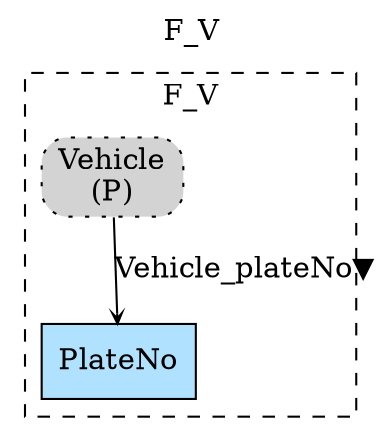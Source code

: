digraph {graph[label=F_V,labelloc=tl,labelfontsize=12];
subgraph cluster_F_V{style=dashed;label=F_V;
"PVehicle"[shape=box,fillcolor=lightgray,style ="rounded,filled,dotted",label=<Vehicle<br/>(P)>];
"PlateNo"[shape=record,fillcolor=lightskyblue1,style = filled,label="PlateNo"];

"PVehicle"->"PlateNo"[label="Vehicle_plateNo▼",arrowhead=vee,headlabel="",arrowsize=.5];

}

}